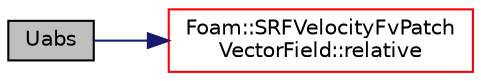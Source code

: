 digraph "Uabs"
{
  bgcolor="transparent";
  edge [fontname="Helvetica",fontsize="10",labelfontname="Helvetica",labelfontsize="10"];
  node [fontname="Helvetica",fontsize="10",shape=record];
  rankdir="LR";
  Node1 [label="Uabs",height=0.2,width=0.4,color="black", fillcolor="grey75", style="filled", fontcolor="black"];
  Node1 -> Node2 [color="midnightblue",fontsize="10",style="solid",fontname="Helvetica"];
  Node2 [label="Foam::SRFVelocityFvPatch\lVectorField::relative",height=0.2,width=0.4,color="red",URL="$a02417.html#a30d0e6e611783ccc83772922e4df363b",tooltip="Return const access to the relative flag. "];
}
